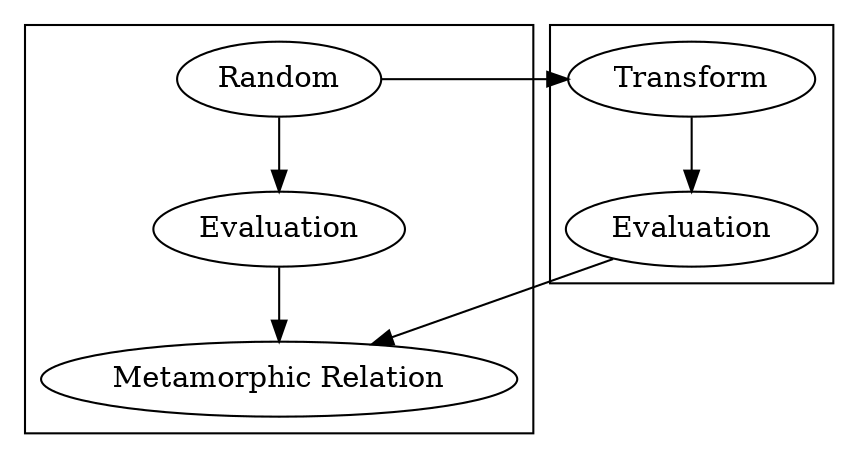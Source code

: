 digraph {
    subgraph cluster_0 {
        Input[label="Random"]
        Evaluation
        Analysis[label="Metamorphic Relation"]
    }

    subgraph cluster_1 {
        Input2[label="Transform"]
        Evaluation2[label="Evaluation"]
    }

    Input -> Input2[constraint=false]
    Input2 -> Evaluation2

    Input -> Evaluation
    Evaluation -> Analysis
    Evaluation2 -> Analysis
}
